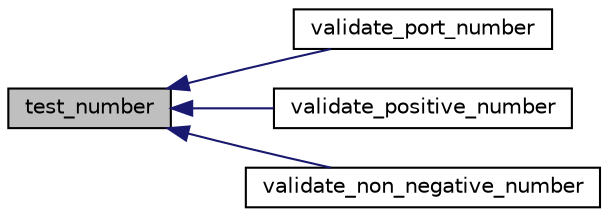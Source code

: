digraph G
{
  edge [fontname="Helvetica",fontsize="10",labelfontname="Helvetica",labelfontsize="10"];
  node [fontname="Helvetica",fontsize="10",shape=record];
  rankdir="LR";
  Node1 [label="test_number",height=0.2,width=0.4,color="black", fillcolor="grey75", style="filled" fontcolor="black"];
  Node1 -> Node2 [dir="back",color="midnightblue",fontsize="10",style="solid",fontname="Helvetica"];
  Node2 [label="validate_port_number",height=0.2,width=0.4,color="black", fillcolor="white", style="filled",URL="$validate_8lib_8php.html#a5a288e2162919c9fa9237401e488059b",tooltip="Validates port number."];
  Node1 -> Node3 [dir="back",color="midnightblue",fontsize="10",style="solid",fontname="Helvetica"];
  Node3 [label="validate_positive_number",height=0.2,width=0.4,color="black", fillcolor="white", style="filled",URL="$validate_8lib_8php.html#a703ef3207981b2834e7dbeb8d1a658c6",tooltip="Validates positive number."];
  Node1 -> Node4 [dir="back",color="midnightblue",fontsize="10",style="solid",fontname="Helvetica"];
  Node4 [label="validate_non_negative_number",height=0.2,width=0.4,color="black", fillcolor="white", style="filled",URL="$validate_8lib_8php.html#af92e0ef2428a17fdc1c3592272c2c825",tooltip="Validates non-negative number."];
}
